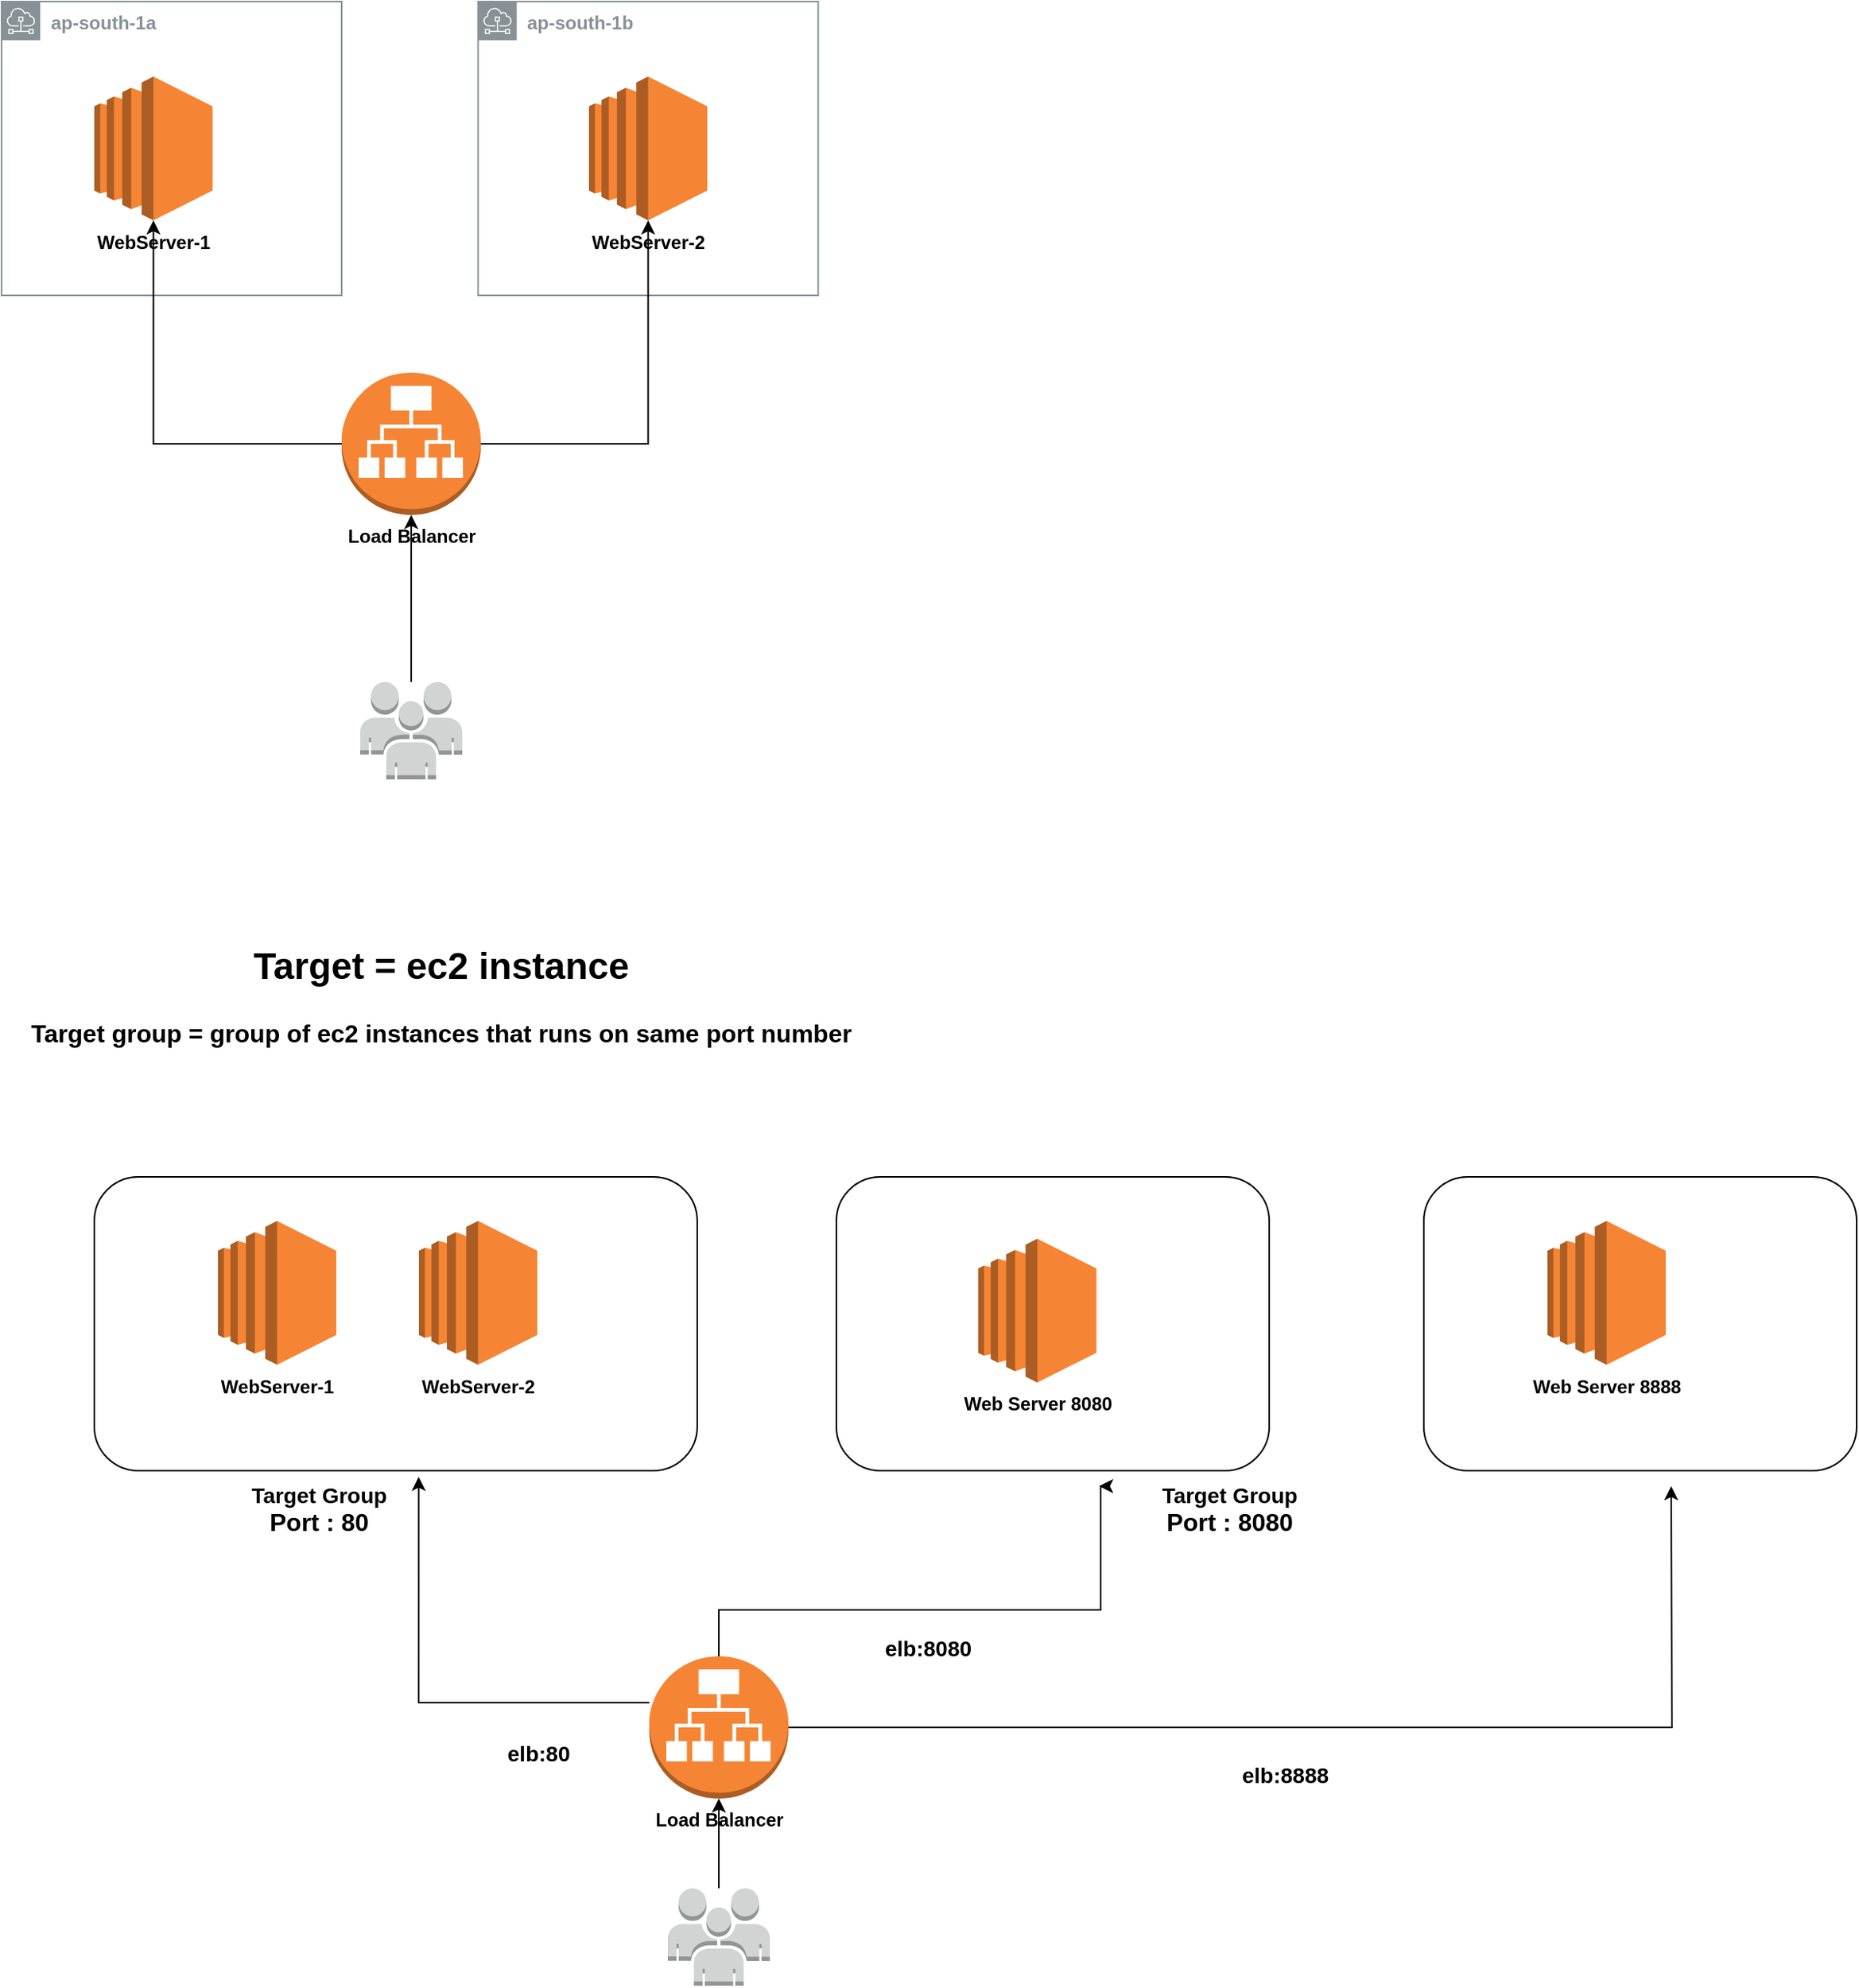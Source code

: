 <mxfile version="24.7.12">
  <diagram name="Page-1" id="7mH3qzC32wGTJuEppnAf">
    <mxGraphModel dx="1293" dy="618" grid="1" gridSize="10" guides="1" tooltips="1" connect="1" arrows="1" fold="1" page="1" pageScale="1" pageWidth="827" pageHeight="1169" math="0" shadow="0">
      <root>
        <mxCell id="0" />
        <mxCell id="1" parent="0" />
        <mxCell id="80nJzv64MRplIhuClW2m-10" value="" style="rounded=1;whiteSpace=wrap;html=1;fillColor=none;" vertex="1" parent="1">
          <mxGeometry x="190" y="840" width="390" height="190" as="geometry" />
        </mxCell>
        <mxCell id="QmdGIUPNIh5QqYx42Nvl-5" value="&lt;b&gt;ap-south-1a&lt;/b&gt;" style="sketch=0;outlineConnect=0;gradientColor=none;html=1;whiteSpace=wrap;fontSize=12;fontStyle=0;shape=mxgraph.aws4.group;grIcon=mxgraph.aws4.group_subnet;strokeColor=#879196;fillColor=none;verticalAlign=top;align=left;spacingLeft=30;fontColor=#879196;dashed=0;" parent="1" vertex="1">
          <mxGeometry x="130" y="80" width="220" height="190" as="geometry" />
        </mxCell>
        <mxCell id="QmdGIUPNIh5QqYx42Nvl-6" value="&lt;b&gt;ap-south-1b&lt;/b&gt;" style="sketch=0;outlineConnect=0;gradientColor=none;html=1;whiteSpace=wrap;fontSize=12;fontStyle=0;shape=mxgraph.aws4.group;grIcon=mxgraph.aws4.group_subnet;strokeColor=#879196;fillColor=none;verticalAlign=top;align=left;spacingLeft=30;fontColor=#879196;dashed=0;" parent="1" vertex="1">
          <mxGeometry x="438.25" y="80" width="220" height="190" as="geometry" />
        </mxCell>
        <mxCell id="QmdGIUPNIh5QqYx42Nvl-1" value="&lt;b&gt;WebServer-1&lt;/b&gt;" style="outlineConnect=0;dashed=0;verticalLabelPosition=bottom;verticalAlign=top;align=center;html=1;shape=mxgraph.aws3.ec2;fillColor=#F58534;gradientColor=none;" parent="1" vertex="1">
          <mxGeometry x="190" y="128.5" width="76.5" height="93" as="geometry" />
        </mxCell>
        <mxCell id="QmdGIUPNIh5QqYx42Nvl-2" value="&lt;b&gt;WebServer-2&lt;/b&gt;" style="outlineConnect=0;dashed=0;verticalLabelPosition=bottom;verticalAlign=top;align=center;html=1;shape=mxgraph.aws3.ec2;fillColor=#F58534;gradientColor=none;" parent="1" vertex="1">
          <mxGeometry x="510" y="128.5" width="76.5" height="93" as="geometry" />
        </mxCell>
        <mxCell id="QmdGIUPNIh5QqYx42Nvl-10" style="edgeStyle=orthogonalEdgeStyle;rounded=0;orthogonalLoop=1;jettySize=auto;html=1;" parent="1" source="QmdGIUPNIh5QqYx42Nvl-7" target="QmdGIUPNIh5QqYx42Nvl-1" edge="1">
          <mxGeometry relative="1" as="geometry" />
        </mxCell>
        <mxCell id="QmdGIUPNIh5QqYx42Nvl-11" style="edgeStyle=orthogonalEdgeStyle;rounded=0;orthogonalLoop=1;jettySize=auto;html=1;" parent="1" source="QmdGIUPNIh5QqYx42Nvl-7" target="QmdGIUPNIh5QqYx42Nvl-2" edge="1">
          <mxGeometry relative="1" as="geometry" />
        </mxCell>
        <mxCell id="QmdGIUPNIh5QqYx42Nvl-7" value="&lt;b&gt;Load Bal&lt;/b&gt;&lt;b style=&quot;background-color: initial;&quot;&gt;ancer&lt;/b&gt;" style="outlineConnect=0;dashed=0;verticalLabelPosition=bottom;verticalAlign=top;align=center;html=1;shape=mxgraph.aws3.application_load_balancer;fillColor=#F58534;gradientColor=none;" parent="1" vertex="1">
          <mxGeometry x="350" y="320" width="90" height="92" as="geometry" />
        </mxCell>
        <mxCell id="QmdGIUPNIh5QqYx42Nvl-8" value="" style="outlineConnect=0;dashed=0;verticalLabelPosition=bottom;verticalAlign=top;align=center;html=1;shape=mxgraph.aws3.users;fillColor=#D2D3D3;gradientColor=none;" parent="1" vertex="1">
          <mxGeometry x="362" y="520" width="66" height="63" as="geometry" />
        </mxCell>
        <mxCell id="QmdGIUPNIh5QqYx42Nvl-9" style="edgeStyle=orthogonalEdgeStyle;rounded=0;orthogonalLoop=1;jettySize=auto;html=1;entryX=0.5;entryY=1;entryDx=0;entryDy=0;entryPerimeter=0;" parent="1" source="QmdGIUPNIh5QqYx42Nvl-8" target="QmdGIUPNIh5QqYx42Nvl-7" edge="1">
          <mxGeometry relative="1" as="geometry" />
        </mxCell>
        <mxCell id="QmdGIUPNIh5QqYx42Nvl-12" value="&lt;b&gt;&lt;font style=&quot;font-size: 24px;&quot;&gt;Target = ec2 instance&lt;/font&gt;&lt;/b&gt;&lt;div&gt;&lt;b&gt;&lt;font size=&quot;3&quot;&gt;&lt;br&gt;&lt;/font&gt;&lt;/b&gt;&lt;/div&gt;&lt;div&gt;&lt;b&gt;&lt;font size=&quot;3&quot;&gt;Target group = group of ec2 instances that runs on same port number&lt;/font&gt;&lt;/b&gt;&lt;/div&gt;&lt;div&gt;&lt;br&gt;&lt;/div&gt;" style="text;html=1;align=center;verticalAlign=middle;resizable=0;points=[];autosize=1;strokeColor=none;fillColor=none;" parent="1" vertex="1">
          <mxGeometry x="139" y="680" width="550" height="100" as="geometry" />
        </mxCell>
        <mxCell id="80nJzv64MRplIhuClW2m-3" value="&lt;b&gt;WebServer-1&lt;/b&gt;" style="outlineConnect=0;dashed=0;verticalLabelPosition=bottom;verticalAlign=top;align=center;html=1;shape=mxgraph.aws3.ec2;fillColor=#F58534;gradientColor=none;" vertex="1" parent="1">
          <mxGeometry x="270" y="868.5" width="76.5" height="93" as="geometry" />
        </mxCell>
        <mxCell id="80nJzv64MRplIhuClW2m-4" value="&lt;b&gt;WebServer-2&lt;/b&gt;" style="outlineConnect=0;dashed=0;verticalLabelPosition=bottom;verticalAlign=top;align=center;html=1;shape=mxgraph.aws3.ec2;fillColor=#F58534;gradientColor=none;" vertex="1" parent="1">
          <mxGeometry x="400" y="868.5" width="76.5" height="93" as="geometry" />
        </mxCell>
        <mxCell id="80nJzv64MRplIhuClW2m-18" style="edgeStyle=orthogonalEdgeStyle;rounded=0;orthogonalLoop=1;jettySize=auto;html=1;" edge="1" parent="1" source="80nJzv64MRplIhuClW2m-7">
          <mxGeometry relative="1" as="geometry">
            <mxPoint x="840" y="1040" as="targetPoint" />
            <Array as="points">
              <mxPoint x="594" y="1120" />
              <mxPoint x="841" y="1120" />
              <mxPoint x="841" y="1040" />
            </Array>
          </mxGeometry>
        </mxCell>
        <mxCell id="80nJzv64MRplIhuClW2m-22" style="edgeStyle=orthogonalEdgeStyle;rounded=0;orthogonalLoop=1;jettySize=auto;html=1;" edge="1" parent="1" source="80nJzv64MRplIhuClW2m-7">
          <mxGeometry relative="1" as="geometry">
            <mxPoint x="1210" y="1040" as="targetPoint" />
          </mxGeometry>
        </mxCell>
        <mxCell id="80nJzv64MRplIhuClW2m-7" value="&lt;b&gt;Load Bal&lt;/b&gt;&lt;b style=&quot;background-color: initial;&quot;&gt;ancer&lt;/b&gt;" style="outlineConnect=0;dashed=0;verticalLabelPosition=bottom;verticalAlign=top;align=center;html=1;shape=mxgraph.aws3.application_load_balancer;fillColor=#F58534;gradientColor=none;" vertex="1" parent="1">
          <mxGeometry x="549" y="1150" width="90" height="92" as="geometry" />
        </mxCell>
        <mxCell id="80nJzv64MRplIhuClW2m-8" value="" style="outlineConnect=0;dashed=0;verticalLabelPosition=bottom;verticalAlign=top;align=center;html=1;shape=mxgraph.aws3.users;fillColor=#D2D3D3;gradientColor=none;" vertex="1" parent="1">
          <mxGeometry x="561" y="1300" width="66" height="63" as="geometry" />
        </mxCell>
        <mxCell id="80nJzv64MRplIhuClW2m-9" style="edgeStyle=orthogonalEdgeStyle;rounded=0;orthogonalLoop=1;jettySize=auto;html=1;entryX=0.5;entryY=1;entryDx=0;entryDy=0;entryPerimeter=0;" edge="1" parent="1" source="80nJzv64MRplIhuClW2m-8" target="80nJzv64MRplIhuClW2m-7">
          <mxGeometry relative="1" as="geometry" />
        </mxCell>
        <mxCell id="80nJzv64MRplIhuClW2m-11" value="&lt;b&gt;&lt;font style=&quot;font-size: 14px;&quot;&gt;Target Group&lt;/font&gt;&lt;/b&gt;&lt;div&gt;&lt;b&gt;&lt;font size=&quot;3&quot;&gt;Port : 80&lt;/font&gt;&lt;/b&gt;&lt;/div&gt;" style="text;html=1;align=center;verticalAlign=middle;resizable=0;points=[];autosize=1;strokeColor=none;fillColor=none;" vertex="1" parent="1">
          <mxGeometry x="280" y="1030" width="110" height="50" as="geometry" />
        </mxCell>
        <mxCell id="80nJzv64MRplIhuClW2m-12" style="edgeStyle=orthogonalEdgeStyle;rounded=0;orthogonalLoop=1;jettySize=auto;html=1;entryX=0.538;entryY=1.021;entryDx=0;entryDy=0;entryPerimeter=0;" edge="1" parent="1" source="80nJzv64MRplIhuClW2m-7" target="80nJzv64MRplIhuClW2m-10">
          <mxGeometry relative="1" as="geometry">
            <Array as="points">
              <mxPoint x="400" y="1180" />
            </Array>
          </mxGeometry>
        </mxCell>
        <mxCell id="80nJzv64MRplIhuClW2m-13" value="&lt;b&gt;&lt;font style=&quot;font-size: 14px;&quot;&gt;elb:80&lt;/font&gt;&lt;/b&gt;" style="text;html=1;align=center;verticalAlign=middle;resizable=0;points=[];autosize=1;strokeColor=none;fillColor=none;" vertex="1" parent="1">
          <mxGeometry x="446.5" y="1198" width="60" height="30" as="geometry" />
        </mxCell>
        <mxCell id="80nJzv64MRplIhuClW2m-15" value="" style="rounded=1;whiteSpace=wrap;html=1;fillColor=none;" vertex="1" parent="1">
          <mxGeometry x="670" y="840" width="280" height="190" as="geometry" />
        </mxCell>
        <mxCell id="80nJzv64MRplIhuClW2m-16" value="&lt;b&gt;&lt;font style=&quot;font-size: 14px;&quot;&gt;Target Group&lt;/font&gt;&lt;/b&gt;&lt;div&gt;&lt;b&gt;&lt;font size=&quot;3&quot;&gt;Port : 8080&lt;/font&gt;&lt;/b&gt;&lt;/div&gt;" style="text;html=1;align=center;verticalAlign=middle;resizable=0;points=[];autosize=1;strokeColor=none;fillColor=none;" vertex="1" parent="1">
          <mxGeometry x="869" y="1030" width="110" height="50" as="geometry" />
        </mxCell>
        <mxCell id="80nJzv64MRplIhuClW2m-17" value="&lt;b&gt;Web Server 8080&lt;/b&gt;" style="outlineConnect=0;dashed=0;verticalLabelPosition=bottom;verticalAlign=top;align=center;html=1;shape=mxgraph.aws3.ec2;fillColor=#F58534;gradientColor=none;" vertex="1" parent="1">
          <mxGeometry x="761.75" y="880" width="76.5" height="93" as="geometry" />
        </mxCell>
        <mxCell id="80nJzv64MRplIhuClW2m-19" value="&lt;b&gt;&lt;font style=&quot;font-size: 14px;&quot;&gt;elb:8080&lt;/font&gt;&lt;/b&gt;" style="text;html=1;align=center;verticalAlign=middle;resizable=0;points=[];autosize=1;strokeColor=none;fillColor=none;" vertex="1" parent="1">
          <mxGeometry x="689" y="1130" width="80" height="30" as="geometry" />
        </mxCell>
        <mxCell id="80nJzv64MRplIhuClW2m-20" value="" style="rounded=1;whiteSpace=wrap;html=1;fillColor=none;" vertex="1" parent="1">
          <mxGeometry x="1050" y="840" width="280" height="190" as="geometry" />
        </mxCell>
        <mxCell id="80nJzv64MRplIhuClW2m-21" value="&lt;b&gt;Web Server 8888&lt;/b&gt;" style="outlineConnect=0;dashed=0;verticalLabelPosition=bottom;verticalAlign=top;align=center;html=1;shape=mxgraph.aws3.ec2;fillColor=#F58534;gradientColor=none;" vertex="1" parent="1">
          <mxGeometry x="1130" y="868.5" width="76.5" height="93" as="geometry" />
        </mxCell>
        <mxCell id="80nJzv64MRplIhuClW2m-23" value="&lt;b&gt;&lt;font style=&quot;font-size: 14px;&quot;&gt;elb:8888&lt;/font&gt;&lt;/b&gt;" style="text;html=1;align=center;verticalAlign=middle;resizable=0;points=[];autosize=1;strokeColor=none;fillColor=none;" vertex="1" parent="1">
          <mxGeometry x="920" y="1212" width="80" height="30" as="geometry" />
        </mxCell>
      </root>
    </mxGraphModel>
  </diagram>
</mxfile>
